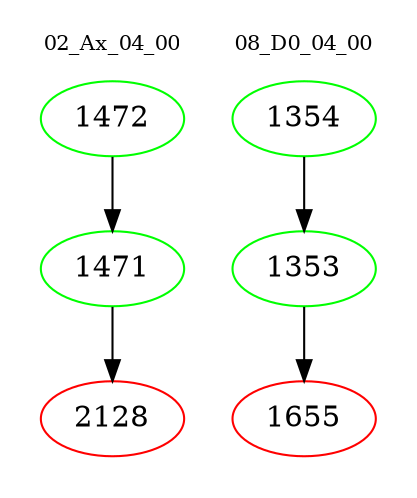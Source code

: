 digraph{
subgraph cluster_0 {
color = white
label = "02_Ax_04_00";
fontsize=10;
T0_1472 [label="1472", color="green"]
T0_1472 -> T0_1471 [color="black"]
T0_1471 [label="1471", color="green"]
T0_1471 -> T0_2128 [color="black"]
T0_2128 [label="2128", color="red"]
}
subgraph cluster_1 {
color = white
label = "08_D0_04_00";
fontsize=10;
T1_1354 [label="1354", color="green"]
T1_1354 -> T1_1353 [color="black"]
T1_1353 [label="1353", color="green"]
T1_1353 -> T1_1655 [color="black"]
T1_1655 [label="1655", color="red"]
}
}
